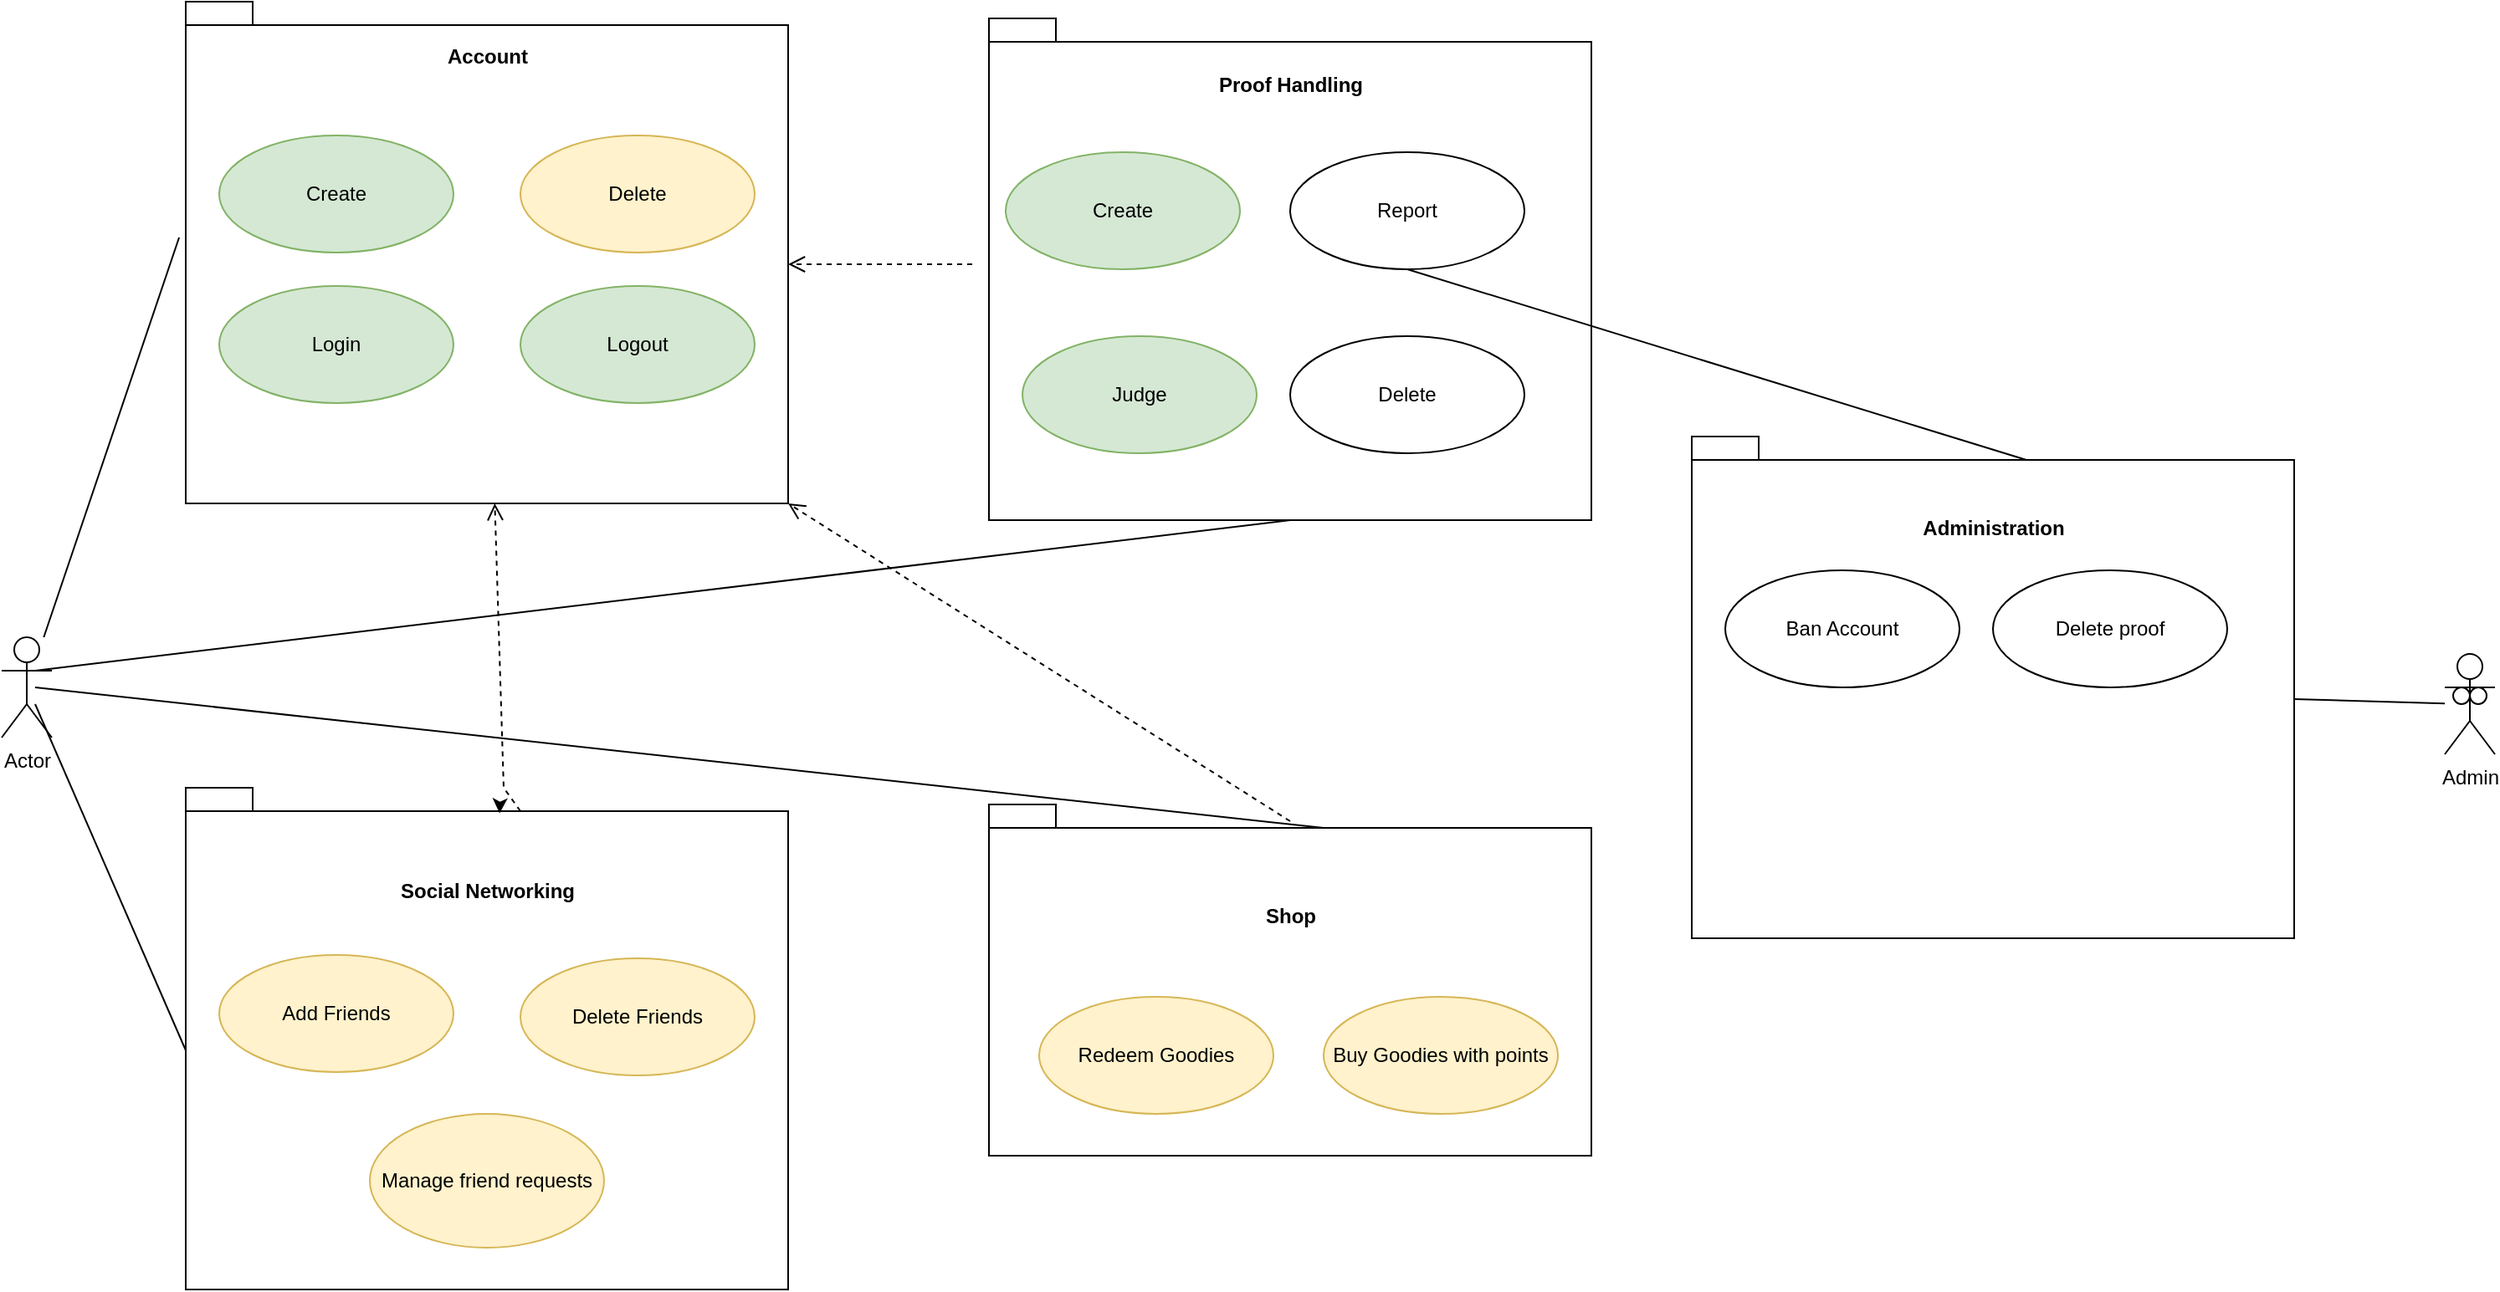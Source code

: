 <mxfile version="20.5.1" type="github">
  <diagram id="9Hrbb2R-tDA1yJ9SKTgA" name="Seite-1">
    <mxGraphModel dx="1673" dy="979" grid="1" gridSize="10" guides="1" tooltips="1" connect="1" arrows="1" fold="1" page="1" pageScale="1" pageWidth="1569" pageHeight="1654" math="0" shadow="0">
      <root>
        <mxCell id="0" />
        <mxCell id="1" parent="0" />
        <mxCell id="8wCynKdP6kSH53Gw-5Ry-2" value="Account&lt;br&gt;&lt;br&gt;&lt;br&gt;&lt;br&gt;&lt;br&gt;&lt;br&gt;&lt;br&gt;&lt;br&gt;&lt;br&gt;&lt;br&gt;&lt;br&gt;&lt;br&gt;&lt;br&gt;&lt;br&gt;&lt;br&gt;&lt;br&gt;&lt;br&gt;&lt;br&gt;" style="shape=folder;fontStyle=1;spacingTop=10;tabWidth=40;tabHeight=14;tabPosition=left;html=1;" vertex="1" parent="1">
          <mxGeometry x="170" y="260" width="360" height="300" as="geometry" />
        </mxCell>
        <mxCell id="8wCynKdP6kSH53Gw-5Ry-3" value="Create" style="ellipse;whiteSpace=wrap;html=1;fillColor=#d5e8d4;strokeColor=#82b366;" vertex="1" parent="1">
          <mxGeometry x="190" y="340" width="140" height="70" as="geometry" />
        </mxCell>
        <mxCell id="8wCynKdP6kSH53Gw-5Ry-4" value="Login" style="ellipse;whiteSpace=wrap;html=1;fillColor=#d5e8d4;strokeColor=#82b366;" vertex="1" parent="1">
          <mxGeometry x="190" y="430" width="140" height="70" as="geometry" />
        </mxCell>
        <mxCell id="8wCynKdP6kSH53Gw-5Ry-5" value="Logout" style="ellipse;whiteSpace=wrap;html=1;fillColor=#d5e8d4;strokeColor=#82b366;" vertex="1" parent="1">
          <mxGeometry x="370" y="430" width="140" height="70" as="geometry" />
        </mxCell>
        <mxCell id="8wCynKdP6kSH53Gw-5Ry-6" value="Delete" style="ellipse;whiteSpace=wrap;html=1;fillColor=#fff2cc;strokeColor=#d6b656;" vertex="1" parent="1">
          <mxGeometry x="370" y="340" width="140" height="70" as="geometry" />
        </mxCell>
        <mxCell id="8wCynKdP6kSH53Gw-5Ry-7" value="Proof Handling&lt;br&gt;&lt;br&gt;&lt;br&gt;&lt;br&gt;&lt;br&gt;&lt;br&gt;&lt;br&gt;&lt;br&gt;&lt;br&gt;&lt;br&gt;&lt;br&gt;&lt;br&gt;&lt;br&gt;&lt;br&gt;&lt;br&gt;&lt;br&gt;&lt;br&gt;" style="shape=folder;fontStyle=1;spacingTop=10;tabWidth=40;tabHeight=14;tabPosition=left;html=1;" vertex="1" parent="1">
          <mxGeometry x="650" y="270" width="360" height="300" as="geometry" />
        </mxCell>
        <mxCell id="8wCynKdP6kSH53Gw-5Ry-8" value="Shop&lt;br&gt;&lt;br&gt;&lt;br&gt;&lt;br&gt;&lt;br&gt;&lt;br&gt;&lt;br&gt;" style="shape=folder;fontStyle=1;spacingTop=10;tabWidth=40;tabHeight=14;tabPosition=left;html=1;" vertex="1" parent="1">
          <mxGeometry x="650" y="740" width="360" height="210" as="geometry" />
        </mxCell>
        <mxCell id="8wCynKdP6kSH53Gw-5Ry-9" value="&lt;br&gt;&lt;br&gt;Social Networking&lt;br&gt;&lt;br&gt;&lt;br&gt;&lt;br&gt;&lt;br&gt;&lt;br&gt;&lt;br&gt;&lt;br&gt;&lt;br&gt;&lt;br&gt;&lt;br&gt;&lt;br&gt;&lt;br&gt;&lt;br&gt;&lt;br&gt;&lt;br&gt;" style="shape=folder;fontStyle=1;spacingTop=10;tabWidth=40;tabHeight=14;tabPosition=left;html=1;" vertex="1" parent="1">
          <mxGeometry x="170" y="730" width="360" height="300" as="geometry" />
        </mxCell>
        <mxCell id="8wCynKdP6kSH53Gw-5Ry-10" value="Create" style="ellipse;whiteSpace=wrap;html=1;fillColor=#d5e8d4;strokeColor=#82b366;" vertex="1" parent="1">
          <mxGeometry x="660" y="350" width="140" height="70" as="geometry" />
        </mxCell>
        <mxCell id="8wCynKdP6kSH53Gw-5Ry-11" value="Report" style="ellipse;whiteSpace=wrap;html=1;" vertex="1" parent="1">
          <mxGeometry x="830" y="350" width="140" height="70" as="geometry" />
        </mxCell>
        <mxCell id="8wCynKdP6kSH53Gw-5Ry-12" value="Judge" style="ellipse;whiteSpace=wrap;html=1;fillColor=#d5e8d4;strokeColor=#82b366;" vertex="1" parent="1">
          <mxGeometry x="670" y="460" width="140" height="70" as="geometry" />
        </mxCell>
        <mxCell id="8wCynKdP6kSH53Gw-5Ry-13" value="Delete" style="ellipse;whiteSpace=wrap;html=1;" vertex="1" parent="1">
          <mxGeometry x="830" y="460" width="140" height="70" as="geometry" />
        </mxCell>
        <mxCell id="8wCynKdP6kSH53Gw-5Ry-14" value="Redeem Goodies" style="ellipse;whiteSpace=wrap;html=1;fillColor=#fff2cc;strokeColor=#d6b656;" vertex="1" parent="1">
          <mxGeometry x="680" y="855" width="140" height="70" as="geometry" />
        </mxCell>
        <mxCell id="8wCynKdP6kSH53Gw-5Ry-15" value="Add Friends" style="ellipse;whiteSpace=wrap;html=1;fillColor=#fff2cc;strokeColor=#d6b656;" vertex="1" parent="1">
          <mxGeometry x="190" y="830" width="140" height="70" as="geometry" />
        </mxCell>
        <mxCell id="8wCynKdP6kSH53Gw-5Ry-16" value="Buy Goodies with points" style="ellipse;whiteSpace=wrap;html=1;fillColor=#fff2cc;strokeColor=#d6b656;" vertex="1" parent="1">
          <mxGeometry x="850" y="855" width="140" height="70" as="geometry" />
        </mxCell>
        <mxCell id="8wCynKdP6kSH53Gw-5Ry-18" value="Manage friend requests" style="ellipse;whiteSpace=wrap;html=1;fillColor=#fff2cc;strokeColor=#d6b656;" vertex="1" parent="1">
          <mxGeometry x="280" y="925" width="140" height="80" as="geometry" />
        </mxCell>
        <mxCell id="8wCynKdP6kSH53Gw-5Ry-19" value="Delete Friends" style="ellipse;whiteSpace=wrap;html=1;fillColor=#fff2cc;strokeColor=#d6b656;" vertex="1" parent="1">
          <mxGeometry x="370" y="832" width="140" height="70" as="geometry" />
        </mxCell>
        <mxCell id="8wCynKdP6kSH53Gw-5Ry-20" value="Actor" style="shape=umlActor;verticalLabelPosition=bottom;verticalAlign=top;html=1;" vertex="1" parent="1">
          <mxGeometry x="60" y="640" width="30" height="60" as="geometry" />
        </mxCell>
        <mxCell id="8wCynKdP6kSH53Gw-5Ry-21" value="Administration&lt;br&gt;&lt;br&gt;&lt;br&gt;&lt;br&gt;&lt;br&gt;&lt;br&gt;&lt;br&gt;&lt;br&gt;&lt;br&gt;&lt;br&gt;&lt;br&gt;&lt;br&gt;&lt;br&gt;&lt;br&gt;&lt;br&gt;" style="shape=folder;fontStyle=1;spacingTop=10;tabWidth=40;tabHeight=14;tabPosition=left;html=1;" vertex="1" parent="1">
          <mxGeometry x="1070" y="520" width="360" height="300" as="geometry" />
        </mxCell>
        <mxCell id="8wCynKdP6kSH53Gw-5Ry-22" value="Delete proof" style="ellipse;whiteSpace=wrap;html=1;" vertex="1" parent="1">
          <mxGeometry x="1250" y="600" width="140" height="70" as="geometry" />
        </mxCell>
        <mxCell id="8wCynKdP6kSH53Gw-5Ry-23" value="Ban Account" style="ellipse;whiteSpace=wrap;html=1;" vertex="1" parent="1">
          <mxGeometry x="1090" y="600" width="140" height="70" as="geometry" />
        </mxCell>
        <mxCell id="8wCynKdP6kSH53Gw-5Ry-24" value="" style="endArrow=none;html=1;rounded=0;exitX=0.5;exitY=1;exitDx=0;exitDy=0;entryX=0;entryY=0;entryDx=200;entryDy=14;entryPerimeter=0;" edge="1" parent="1" source="8wCynKdP6kSH53Gw-5Ry-11" target="8wCynKdP6kSH53Gw-5Ry-21">
          <mxGeometry width="50" height="50" relative="1" as="geometry">
            <mxPoint x="650" y="680" as="sourcePoint" />
            <mxPoint x="860" y="670" as="targetPoint" />
          </mxGeometry>
        </mxCell>
        <mxCell id="8wCynKdP6kSH53Gw-5Ry-25" value="" style="endArrow=none;html=1;rounded=0;entryX=-0.011;entryY=0.47;entryDx=0;entryDy=0;entryPerimeter=0;" edge="1" parent="1" source="8wCynKdP6kSH53Gw-5Ry-20" target="8wCynKdP6kSH53Gw-5Ry-2">
          <mxGeometry width="50" height="50" relative="1" as="geometry">
            <mxPoint x="810" y="720" as="sourcePoint" />
            <mxPoint x="860" y="670" as="targetPoint" />
          </mxGeometry>
        </mxCell>
        <mxCell id="8wCynKdP6kSH53Gw-5Ry-27" value="" style="endArrow=none;html=1;rounded=0;exitX=0;exitY=0;exitDx=0;exitDy=157;exitPerimeter=0;" edge="1" parent="1" source="8wCynKdP6kSH53Gw-5Ry-9">
          <mxGeometry width="50" height="50" relative="1" as="geometry">
            <mxPoint x="40" y="820" as="sourcePoint" />
            <mxPoint x="80" y="680" as="targetPoint" />
          </mxGeometry>
        </mxCell>
        <mxCell id="8wCynKdP6kSH53Gw-5Ry-28" value="" style="endArrow=none;html=1;rounded=0;entryX=0;entryY=0;entryDx=200;entryDy=14;entryPerimeter=0;" edge="1" parent="1" target="8wCynKdP6kSH53Gw-5Ry-8">
          <mxGeometry width="50" height="50" relative="1" as="geometry">
            <mxPoint x="80" y="670" as="sourcePoint" />
            <mxPoint x="290" y="660" as="targetPoint" />
          </mxGeometry>
        </mxCell>
        <mxCell id="8wCynKdP6kSH53Gw-5Ry-29" value="" style="endArrow=none;html=1;rounded=0;entryX=0.5;entryY=1;entryDx=0;entryDy=0;entryPerimeter=0;" edge="1" parent="1" target="8wCynKdP6kSH53Gw-5Ry-7">
          <mxGeometry width="50" height="50" relative="1" as="geometry">
            <mxPoint x="80" y="660" as="sourcePoint" />
            <mxPoint x="330" y="640" as="targetPoint" />
          </mxGeometry>
        </mxCell>
        <mxCell id="8wCynKdP6kSH53Gw-5Ry-30" value="Admin" style="shape=umlActor;verticalLabelPosition=bottom;verticalAlign=top;html=1;" vertex="1" parent="1">
          <mxGeometry x="1520" y="650" width="30" height="60" as="geometry" />
        </mxCell>
        <mxCell id="8wCynKdP6kSH53Gw-5Ry-33" value="" style="endArrow=none;html=1;rounded=0;exitX=0;exitY=0;exitDx=360;exitDy=157;exitPerimeter=0;" edge="1" parent="1" source="8wCynKdP6kSH53Gw-5Ry-21" target="8wCynKdP6kSH53Gw-5Ry-30">
          <mxGeometry width="50" height="50" relative="1" as="geometry">
            <mxPoint x="1510" y="610" as="sourcePoint" />
            <mxPoint x="1560" y="560" as="targetPoint" />
          </mxGeometry>
        </mxCell>
        <mxCell id="8wCynKdP6kSH53Gw-5Ry-35" value="" style="html=1;verticalAlign=bottom;endArrow=open;dashed=1;endSize=8;rounded=0;entryX=0;entryY=0;entryDx=360;entryDy=300;entryPerimeter=0;" edge="1" parent="1" target="8wCynKdP6kSH53Gw-5Ry-2">
          <mxGeometry relative="1" as="geometry">
            <mxPoint x="830" y="750" as="sourcePoint" />
            <mxPoint x="600" y="650" as="targetPoint" />
          </mxGeometry>
        </mxCell>
        <mxCell id="8wCynKdP6kSH53Gw-5Ry-36" value="" style="html=1;verticalAlign=bottom;endArrow=open;dashed=1;endSize=8;rounded=0;entryX=0;entryY=0;entryDx=360;entryDy=157;entryPerimeter=0;" edge="1" parent="1" target="8wCynKdP6kSH53Gw-5Ry-2">
          <mxGeometry relative="1" as="geometry">
            <mxPoint x="640" y="417" as="sourcePoint" />
            <mxPoint x="590" y="700" as="targetPoint" />
          </mxGeometry>
        </mxCell>
        <mxCell id="8wCynKdP6kSH53Gw-5Ry-37" value="" style="html=1;verticalAlign=bottom;endArrow=open;dashed=1;endSize=8;rounded=0;exitX=0;exitY=0;exitDx=200;exitDy=14;exitPerimeter=0;" edge="1" parent="1" source="8wCynKdP6kSH53Gw-5Ry-9" target="8wCynKdP6kSH53Gw-5Ry-2">
          <mxGeometry relative="1" as="geometry">
            <mxPoint x="450" y="660" as="sourcePoint" />
            <mxPoint x="370" y="660" as="targetPoint" />
            <Array as="points">
              <mxPoint x="360" y="730" />
            </Array>
          </mxGeometry>
        </mxCell>
        <mxCell id="8wCynKdP6kSH53Gw-5Ry-38" style="edgeStyle=orthogonalEdgeStyle;rounded=0;orthogonalLoop=1;jettySize=auto;html=1;exitX=0;exitY=0;exitDx=200;exitDy=14;exitPerimeter=0;entryX=0.521;entryY=0.051;entryDx=0;entryDy=0;entryPerimeter=0;" edge="1" parent="1" source="8wCynKdP6kSH53Gw-5Ry-9" target="8wCynKdP6kSH53Gw-5Ry-9">
          <mxGeometry relative="1" as="geometry" />
        </mxCell>
        <mxCell id="8wCynKdP6kSH53Gw-5Ry-41" value="" style="ellipse;whiteSpace=wrap;html=1;aspect=fixed;" vertex="1" parent="1">
          <mxGeometry x="1525" y="670" width="10" height="10" as="geometry" />
        </mxCell>
        <mxCell id="8wCynKdP6kSH53Gw-5Ry-42" value="" style="ellipse;whiteSpace=wrap;html=1;" vertex="1" parent="1">
          <mxGeometry x="1535" y="670" width="10" height="10" as="geometry" />
        </mxCell>
      </root>
    </mxGraphModel>
  </diagram>
</mxfile>
